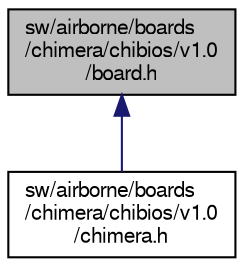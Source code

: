 digraph "sw/airborne/boards/chimera/chibios/v1.0/board.h"
{
  edge [fontname="FreeSans",fontsize="10",labelfontname="FreeSans",labelfontsize="10"];
  node [fontname="FreeSans",fontsize="10",shape=record];
  Node1 [label="sw/airborne/boards\l/chimera/chibios/v1.0\l/board.h",height=0.2,width=0.4,color="black", fillcolor="grey75", style="filled", fontcolor="black"];
  Node1 -> Node2 [dir="back",color="midnightblue",fontsize="10",style="solid",fontname="FreeSans"];
  Node2 [label="sw/airborne/boards\l/chimera/chibios/v1.0\l/chimera.h",height=0.2,width=0.4,color="black", fillcolor="white", style="filled",URL="$chimera_8h.html"];
}
